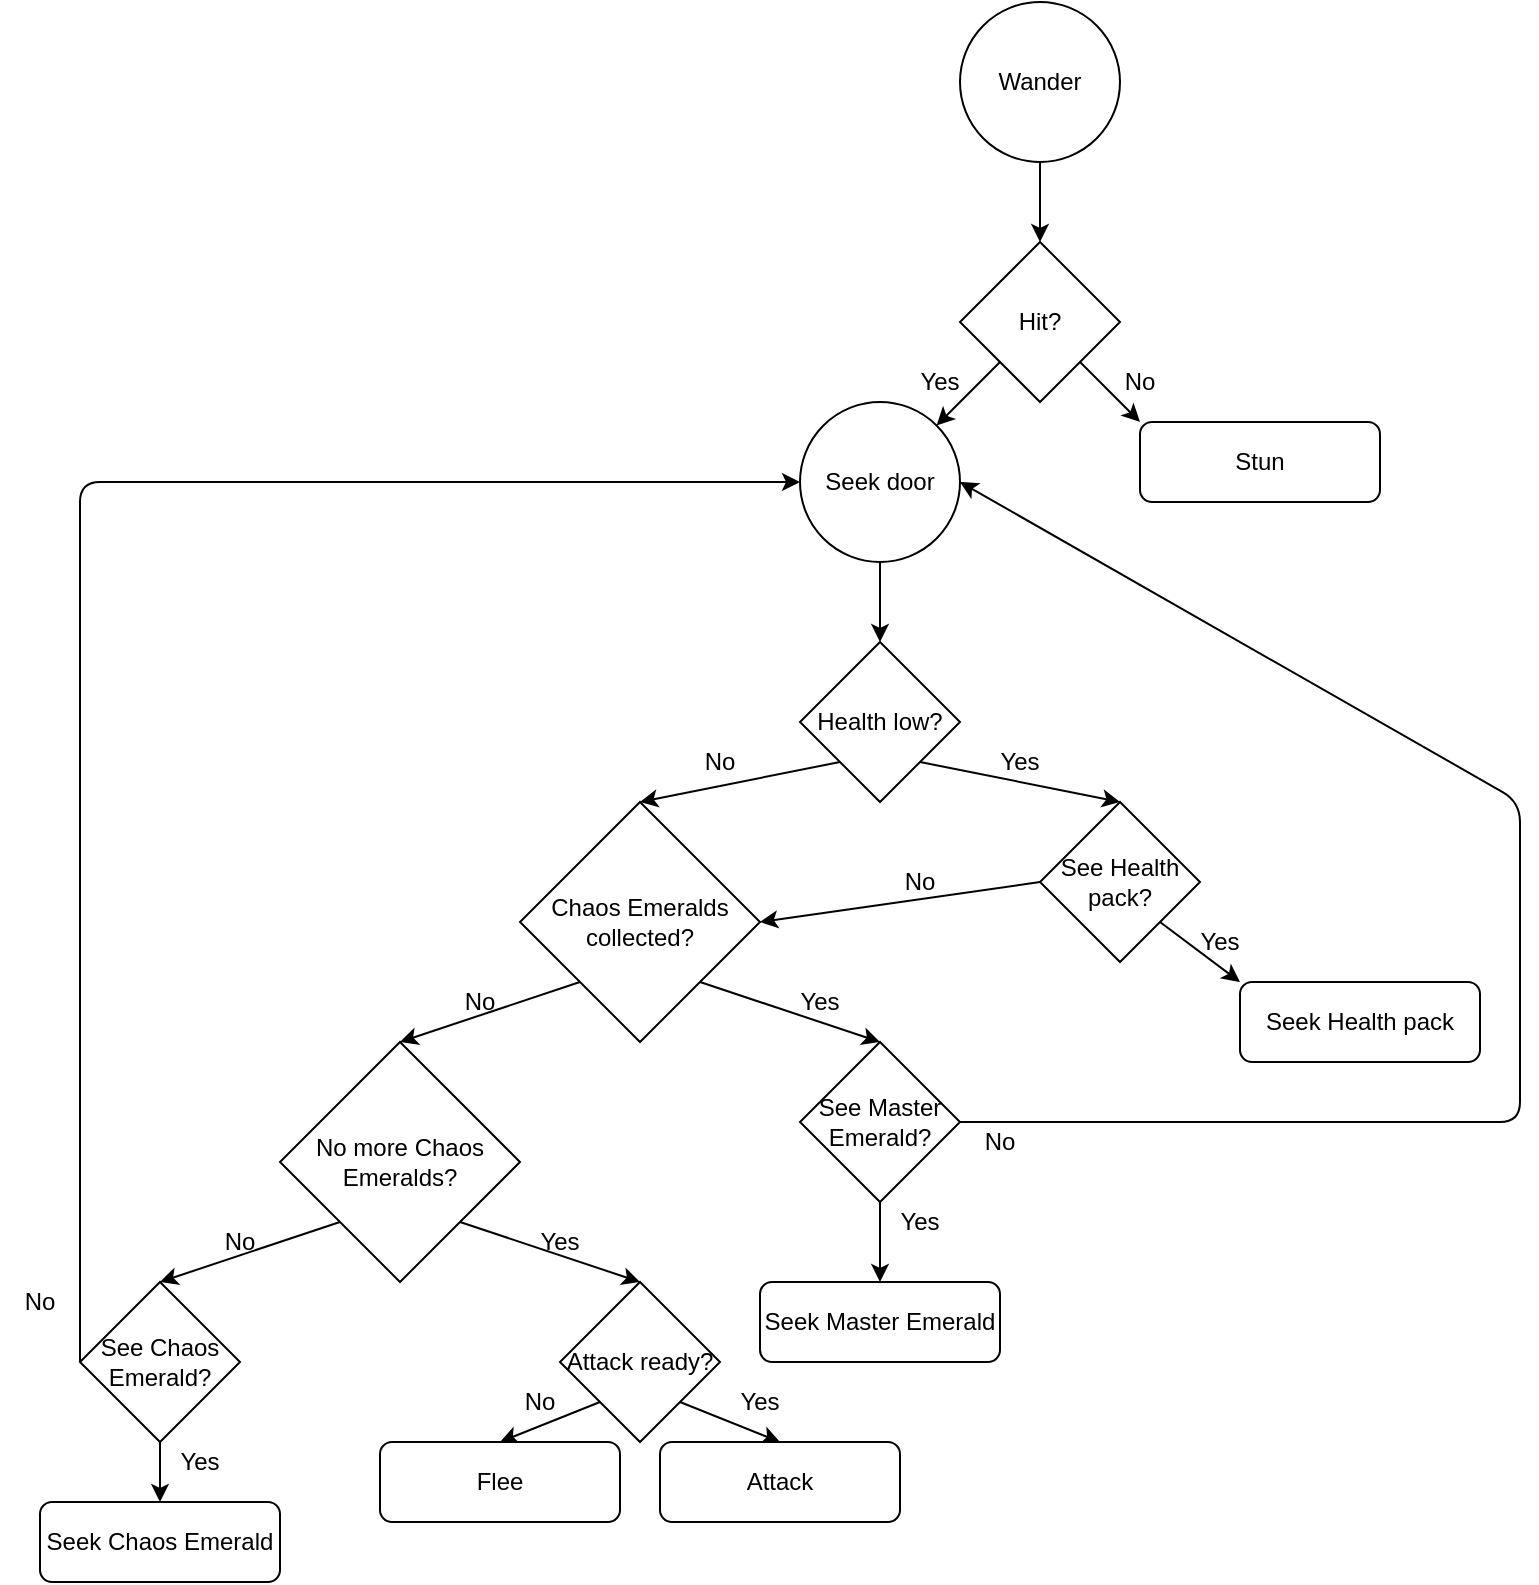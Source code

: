 <mxfile version="13.6.0" type="device" pages="7"><diagram id="C5RBs43oDa-KdzZeNtuy" name="Wander"><mxGraphModel dx="1422" dy="794" grid="1" gridSize="10" guides="1" tooltips="1" connect="1" arrows="1" fold="1" page="1" pageScale="1" pageWidth="827" pageHeight="1169" math="0" shadow="0"><root><mxCell id="WIyWlLk6GJQsqaUBKTNV-0"/><mxCell id="WIyWlLk6GJQsqaUBKTNV-1" parent="WIyWlLk6GJQsqaUBKTNV-0"/><mxCell id="GPPWr4UwK5AnrWrgYm5F-6" value="" style="endArrow=classic;html=1;entryX=1;entryY=0;entryDx=0;entryDy=0;exitX=0;exitY=1;exitDx=0;exitDy=0;" parent="WIyWlLk6GJQsqaUBKTNV-1" source="kFVKHrYUGm2g5uei1Wy8-0" target="2z_QXavpHrLt_1JzBXHo-14" edge="1"><mxGeometry width="50" height="50" relative="1" as="geometry"><mxPoint x="400" y="130" as="sourcePoint"/><mxPoint x="440" y="440" as="targetPoint"/></mxGeometry></mxCell><mxCell id="2z_QXavpHrLt_1JzBXHo-6" value="See Chaos Emerald?" style="rhombus;whiteSpace=wrap;html=1;" vertex="1" parent="WIyWlLk6GJQsqaUBKTNV-1"><mxGeometry x="80" y="680" width="80" height="80" as="geometry"/></mxCell><mxCell id="2z_QXavpHrLt_1JzBXHo-7" value="" style="endArrow=classic;html=1;exitX=0;exitY=1;exitDx=0;exitDy=0;entryX=0.5;entryY=0;entryDx=0;entryDy=0;" edge="1" parent="WIyWlLk6GJQsqaUBKTNV-1" source="QOUArUKwROuFGBEwv1a3-6" target="kdlE5JJVQnkuIX1N9aFR-1"><mxGeometry width="50" height="50" relative="1" as="geometry"><mxPoint x="420" y="280" as="sourcePoint"/><mxPoint x="440" y="390" as="targetPoint"/></mxGeometry></mxCell><mxCell id="2z_QXavpHrLt_1JzBXHo-8" value="" style="endArrow=classic;html=1;entryX=0;entryY=0.5;entryDx=0;entryDy=0;exitX=0;exitY=0.5;exitDx=0;exitDy=0;" edge="1" parent="WIyWlLk6GJQsqaUBKTNV-1" source="2z_QXavpHrLt_1JzBXHo-6" target="2z_QXavpHrLt_1JzBXHo-14"><mxGeometry width="50" height="50" relative="1" as="geometry"><mxPoint x="190" y="640" as="sourcePoint"/><mxPoint x="440" y="370" as="targetPoint"/><Array as="points"><mxPoint x="80" y="280"/></Array></mxGeometry></mxCell><mxCell id="2z_QXavpHrLt_1JzBXHo-9" value="No" style="text;html=1;strokeColor=none;fillColor=none;align=center;verticalAlign=middle;whiteSpace=wrap;rounded=0;" vertex="1" parent="WIyWlLk6GJQsqaUBKTNV-1"><mxGeometry x="380" y="410" width="40" height="20" as="geometry"/></mxCell><mxCell id="2z_QXavpHrLt_1JzBXHo-10" value="Seek Chaos Emerald" style="rounded=1;whiteSpace=wrap;html=1;" vertex="1" parent="WIyWlLk6GJQsqaUBKTNV-1"><mxGeometry x="60" y="790" width="120" height="40" as="geometry"/></mxCell><mxCell id="2z_QXavpHrLt_1JzBXHo-11" value="" style="endArrow=classic;html=1;exitX=0.5;exitY=1;exitDx=0;exitDy=0;entryX=0.5;entryY=0;entryDx=0;entryDy=0;" edge="1" parent="WIyWlLk6GJQsqaUBKTNV-1" source="2z_QXavpHrLt_1JzBXHo-6" target="2z_QXavpHrLt_1JzBXHo-10"><mxGeometry width="50" height="50" relative="1" as="geometry"><mxPoint x="390" y="420" as="sourcePoint"/><mxPoint x="440" y="370" as="targetPoint"/></mxGeometry></mxCell><mxCell id="2z_QXavpHrLt_1JzBXHo-12" value="Yes" style="text;html=1;strokeColor=none;fillColor=none;align=center;verticalAlign=middle;whiteSpace=wrap;rounded=0;" vertex="1" parent="WIyWlLk6GJQsqaUBKTNV-1"><mxGeometry x="120" y="760" width="40" height="20" as="geometry"/></mxCell><mxCell id="2z_QXavpHrLt_1JzBXHo-13" value="Wander" style="ellipse;whiteSpace=wrap;html=1;aspect=fixed;" vertex="1" parent="WIyWlLk6GJQsqaUBKTNV-1"><mxGeometry x="520" y="40" width="80" height="80" as="geometry"/></mxCell><mxCell id="2z_QXavpHrLt_1JzBXHo-14" value="Seek door" style="ellipse;whiteSpace=wrap;html=1;aspect=fixed;" vertex="1" parent="WIyWlLk6GJQsqaUBKTNV-1"><mxGeometry x="440" y="240" width="80" height="80" as="geometry"/></mxCell><mxCell id="QOUArUKwROuFGBEwv1a3-0" value="See Health pack?" style="rhombus;whiteSpace=wrap;html=1;" vertex="1" parent="WIyWlLk6GJQsqaUBKTNV-1"><mxGeometry x="560" y="440" width="80" height="80" as="geometry"/></mxCell><mxCell id="QOUArUKwROuFGBEwv1a3-1" value="" style="endArrow=classic;html=1;exitX=1;exitY=1;exitDx=0;exitDy=0;entryX=0.5;entryY=0;entryDx=0;entryDy=0;" edge="1" parent="WIyWlLk6GJQsqaUBKTNV-1" source="QOUArUKwROuFGBEwv1a3-6" target="QOUArUKwROuFGBEwv1a3-0"><mxGeometry width="50" height="50" relative="1" as="geometry"><mxPoint x="450" y="440" as="sourcePoint"/><mxPoint x="570" y="400" as="targetPoint"/></mxGeometry></mxCell><mxCell id="QOUArUKwROuFGBEwv1a3-2" value="" style="endArrow=classic;html=1;exitX=1;exitY=1;exitDx=0;exitDy=0;entryX=0;entryY=0;entryDx=0;entryDy=0;" edge="1" parent="WIyWlLk6GJQsqaUBKTNV-1" source="QOUArUKwROuFGBEwv1a3-0" target="QOUArUKwROuFGBEwv1a3-4"><mxGeometry width="50" height="50" relative="1" as="geometry"><mxPoint x="490" y="430" as="sourcePoint"/><mxPoint x="520" y="400" as="targetPoint"/></mxGeometry></mxCell><mxCell id="QOUArUKwROuFGBEwv1a3-3" value="Yes" style="text;html=1;strokeColor=none;fillColor=none;align=center;verticalAlign=middle;whiteSpace=wrap;rounded=0;" vertex="1" parent="WIyWlLk6GJQsqaUBKTNV-1"><mxGeometry x="630" y="500" width="40" height="20" as="geometry"/></mxCell><mxCell id="QOUArUKwROuFGBEwv1a3-4" value="Seek Health pack" style="rounded=1;whiteSpace=wrap;html=1;" vertex="1" parent="WIyWlLk6GJQsqaUBKTNV-1"><mxGeometry x="660" y="530" width="120" height="40" as="geometry"/></mxCell><mxCell id="QOUArUKwROuFGBEwv1a3-6" value="Health low?" style="rhombus;whiteSpace=wrap;html=1;" vertex="1" parent="WIyWlLk6GJQsqaUBKTNV-1"><mxGeometry x="440" y="360" width="80" height="80" as="geometry"/></mxCell><mxCell id="QOUArUKwROuFGBEwv1a3-7" value="" style="endArrow=classic;html=1;exitX=0.5;exitY=1;exitDx=0;exitDy=0;entryX=0.5;entryY=0;entryDx=0;entryDy=0;" edge="1" parent="WIyWlLk6GJQsqaUBKTNV-1" source="2z_QXavpHrLt_1JzBXHo-14" target="QOUArUKwROuFGBEwv1a3-6"><mxGeometry width="50" height="50" relative="1" as="geometry"><mxPoint x="390" y="420" as="sourcePoint"/><mxPoint x="440" y="370" as="targetPoint"/></mxGeometry></mxCell><mxCell id="QOUArUKwROuFGBEwv1a3-8" value="No" style="text;html=1;strokeColor=none;fillColor=none;align=center;verticalAlign=middle;whiteSpace=wrap;rounded=0;" vertex="1" parent="WIyWlLk6GJQsqaUBKTNV-1"><mxGeometry x="590" y="220" width="40" height="20" as="geometry"/></mxCell><mxCell id="QOUArUKwROuFGBEwv1a3-9" value="No" style="text;html=1;strokeColor=none;fillColor=none;align=center;verticalAlign=middle;whiteSpace=wrap;rounded=0;" vertex="1" parent="WIyWlLk6GJQsqaUBKTNV-1"><mxGeometry x="480" y="470" width="40" height="20" as="geometry"/></mxCell><mxCell id="QOUArUKwROuFGBEwv1a3-10" value="Yes" style="text;html=1;strokeColor=none;fillColor=none;align=center;verticalAlign=middle;whiteSpace=wrap;rounded=0;" vertex="1" parent="WIyWlLk6GJQsqaUBKTNV-1"><mxGeometry x="530" y="410" width="40" height="20" as="geometry"/></mxCell><mxCell id="kdlE5JJVQnkuIX1N9aFR-0" value="See Master Emerald?" style="rhombus;whiteSpace=wrap;html=1;" vertex="1" parent="WIyWlLk6GJQsqaUBKTNV-1"><mxGeometry x="440" y="560" width="80" height="80" as="geometry"/></mxCell><mxCell id="kdlE5JJVQnkuIX1N9aFR-1" value="Chaos Emeralds collected?" style="rhombus;whiteSpace=wrap;html=1;" vertex="1" parent="WIyWlLk6GJQsqaUBKTNV-1"><mxGeometry x="300" y="440" width="120" height="120" as="geometry"/></mxCell><mxCell id="kdlE5JJVQnkuIX1N9aFR-2" value="" style="endArrow=classic;html=1;exitX=1;exitY=1;exitDx=0;exitDy=0;entryX=0.5;entryY=0;entryDx=0;entryDy=0;" edge="1" parent="WIyWlLk6GJQsqaUBKTNV-1" source="kdlE5JJVQnkuIX1N9aFR-1" target="kdlE5JJVQnkuIX1N9aFR-0"><mxGeometry width="50" height="50" relative="1" as="geometry"><mxPoint x="390" y="400" as="sourcePoint"/><mxPoint x="440" y="350" as="targetPoint"/></mxGeometry></mxCell><mxCell id="kdlE5JJVQnkuIX1N9aFR-3" value="Yes" style="text;html=1;strokeColor=none;fillColor=none;align=center;verticalAlign=middle;whiteSpace=wrap;rounded=0;" vertex="1" parent="WIyWlLk6GJQsqaUBKTNV-1"><mxGeometry x="490" y="220" width="40" height="20" as="geometry"/></mxCell><mxCell id="kdlE5JJVQnkuIX1N9aFR-6" value="" style="endArrow=classic;html=1;exitX=0;exitY=1;exitDx=0;exitDy=0;entryX=0.5;entryY=0;entryDx=0;entryDy=0;" edge="1" parent="WIyWlLk6GJQsqaUBKTNV-1" source="kdlE5JJVQnkuIX1N9aFR-1" target="OnuHPWL3x0vaZFSQg2eP-8"><mxGeometry width="50" height="50" relative="1" as="geometry"><mxPoint x="390" y="400" as="sourcePoint"/><mxPoint x="160" y="560" as="targetPoint"/></mxGeometry></mxCell><mxCell id="kdlE5JJVQnkuIX1N9aFR-8" value="No" style="text;html=1;strokeColor=none;fillColor=none;align=center;verticalAlign=middle;whiteSpace=wrap;rounded=0;" vertex="1" parent="WIyWlLk6GJQsqaUBKTNV-1"><mxGeometry x="260" y="530" width="40" height="20" as="geometry"/></mxCell><mxCell id="kdlE5JJVQnkuIX1N9aFR-9" value="Seek Master Emerald" style="rounded=1;whiteSpace=wrap;html=1;" vertex="1" parent="WIyWlLk6GJQsqaUBKTNV-1"><mxGeometry x="420" y="680" width="120" height="40" as="geometry"/></mxCell><mxCell id="kdlE5JJVQnkuIX1N9aFR-10" value="Yes" style="text;html=1;strokeColor=none;fillColor=none;align=center;verticalAlign=middle;whiteSpace=wrap;rounded=0;" vertex="1" parent="WIyWlLk6GJQsqaUBKTNV-1"><mxGeometry x="430" y="530" width="40" height="20" as="geometry"/></mxCell><mxCell id="kdlE5JJVQnkuIX1N9aFR-11" value="" style="endArrow=classic;html=1;exitX=0.5;exitY=1;exitDx=0;exitDy=0;entryX=0.5;entryY=0;entryDx=0;entryDy=0;" edge="1" parent="WIyWlLk6GJQsqaUBKTNV-1" source="kdlE5JJVQnkuIX1N9aFR-0" target="kdlE5JJVQnkuIX1N9aFR-9"><mxGeometry width="50" height="50" relative="1" as="geometry"><mxPoint x="530" y="490" as="sourcePoint"/><mxPoint x="530" y="530" as="targetPoint"/></mxGeometry></mxCell><mxCell id="kdlE5JJVQnkuIX1N9aFR-12" value="" style="endArrow=classic;html=1;exitX=0;exitY=0.5;exitDx=0;exitDy=0;entryX=1;entryY=0.5;entryDx=0;entryDy=0;" edge="1" parent="WIyWlLk6GJQsqaUBKTNV-1" source="QOUArUKwROuFGBEwv1a3-0" target="kdlE5JJVQnkuIX1N9aFR-1"><mxGeometry width="50" height="50" relative="1" as="geometry"><mxPoint x="390" y="400" as="sourcePoint"/><mxPoint x="450" y="450" as="targetPoint"/></mxGeometry></mxCell><mxCell id="kFVKHrYUGm2g5uei1Wy8-0" value="Hit?" style="rhombus;whiteSpace=wrap;html=1;" vertex="1" parent="WIyWlLk6GJQsqaUBKTNV-1"><mxGeometry x="520" y="160" width="80" height="80" as="geometry"/></mxCell><mxCell id="kFVKHrYUGm2g5uei1Wy8-1" value="" style="endArrow=classic;html=1;exitX=0.5;exitY=1;exitDx=0;exitDy=0;entryX=0.5;entryY=0;entryDx=0;entryDy=0;" edge="1" parent="WIyWlLk6GJQsqaUBKTNV-1" source="2z_QXavpHrLt_1JzBXHo-13" target="kFVKHrYUGm2g5uei1Wy8-0"><mxGeometry width="50" height="50" relative="1" as="geometry"><mxPoint x="390" y="400" as="sourcePoint"/><mxPoint x="440" y="350" as="targetPoint"/></mxGeometry></mxCell><mxCell id="kFVKHrYUGm2g5uei1Wy8-3" value="" style="endArrow=classic;html=1;exitX=1;exitY=1;exitDx=0;exitDy=0;entryX=0;entryY=0;entryDx=0;entryDy=0;" edge="1" parent="WIyWlLk6GJQsqaUBKTNV-1" source="kFVKHrYUGm2g5uei1Wy8-0" target="kFVKHrYUGm2g5uei1Wy8-4"><mxGeometry width="50" height="50" relative="1" as="geometry"><mxPoint x="400" y="480" as="sourcePoint"/><mxPoint x="480" y="240" as="targetPoint"/></mxGeometry></mxCell><mxCell id="kFVKHrYUGm2g5uei1Wy8-4" value="Stun" style="rounded=1;whiteSpace=wrap;html=1;" vertex="1" parent="WIyWlLk6GJQsqaUBKTNV-1"><mxGeometry x="610" y="250" width="120" height="40" as="geometry"/></mxCell><mxCell id="kFVKHrYUGm2g5uei1Wy8-6" value="Yes" style="text;html=1;strokeColor=none;fillColor=none;align=center;verticalAlign=middle;whiteSpace=wrap;rounded=0;" vertex="1" parent="WIyWlLk6GJQsqaUBKTNV-1"><mxGeometry x="480" y="640" width="40" height="20" as="geometry"/></mxCell><mxCell id="kFVKHrYUGm2g5uei1Wy8-7" value="No" style="text;html=1;strokeColor=none;fillColor=none;align=center;verticalAlign=middle;whiteSpace=wrap;rounded=0;" vertex="1" parent="WIyWlLk6GJQsqaUBKTNV-1"><mxGeometry x="40" y="680" width="40" height="20" as="geometry"/></mxCell><mxCell id="OnuHPWL3x0vaZFSQg2eP-0" value="Attack ready?" style="rhombus;whiteSpace=wrap;html=1;" vertex="1" parent="WIyWlLk6GJQsqaUBKTNV-1"><mxGeometry x="320" y="680" width="80" height="80" as="geometry"/></mxCell><mxCell id="OnuHPWL3x0vaZFSQg2eP-1" value="" style="endArrow=classic;html=1;exitX=1;exitY=1;exitDx=0;exitDy=0;entryX=0.5;entryY=0;entryDx=0;entryDy=0;" edge="1" parent="WIyWlLk6GJQsqaUBKTNV-1" source="OnuHPWL3x0vaZFSQg2eP-0" target="OnuHPWL3x0vaZFSQg2eP-2"><mxGeometry width="50" height="50" relative="1" as="geometry"><mxPoint x="400" y="480" as="sourcePoint"/><mxPoint x="480" y="760" as="targetPoint"/></mxGeometry></mxCell><mxCell id="OnuHPWL3x0vaZFSQg2eP-2" value="Attack" style="rounded=1;whiteSpace=wrap;html=1;" vertex="1" parent="WIyWlLk6GJQsqaUBKTNV-1"><mxGeometry x="370" y="760" width="120" height="40" as="geometry"/></mxCell><mxCell id="OnuHPWL3x0vaZFSQg2eP-3" style="edgeStyle=orthogonalEdgeStyle;rounded=0;orthogonalLoop=1;jettySize=auto;html=1;exitX=0.5;exitY=1;exitDx=0;exitDy=0;" edge="1" parent="WIyWlLk6GJQsqaUBKTNV-1" source="OnuHPWL3x0vaZFSQg2eP-2" target="OnuHPWL3x0vaZFSQg2eP-2"><mxGeometry relative="1" as="geometry"/></mxCell><mxCell id="OnuHPWL3x0vaZFSQg2eP-4" value="" style="endArrow=classic;html=1;exitX=1;exitY=1;exitDx=0;exitDy=0;entryX=0.5;entryY=0;entryDx=0;entryDy=0;" edge="1" parent="WIyWlLk6GJQsqaUBKTNV-1" source="OnuHPWL3x0vaZFSQg2eP-8" target="OnuHPWL3x0vaZFSQg2eP-0"><mxGeometry width="50" height="50" relative="1" as="geometry"><mxPoint x="430" y="770" as="sourcePoint"/><mxPoint x="440" y="800" as="targetPoint"/></mxGeometry></mxCell><mxCell id="OnuHPWL3x0vaZFSQg2eP-8" value="No more Chaos Emeralds?" style="rhombus;whiteSpace=wrap;html=1;" vertex="1" parent="WIyWlLk6GJQsqaUBKTNV-1"><mxGeometry x="180" y="560" width="120" height="120" as="geometry"/></mxCell><mxCell id="OnuHPWL3x0vaZFSQg2eP-10" value="" style="endArrow=classic;html=1;exitX=0;exitY=1;exitDx=0;exitDy=0;entryX=0.5;entryY=0;entryDx=0;entryDy=0;" edge="1" parent="WIyWlLk6GJQsqaUBKTNV-1" source="OnuHPWL3x0vaZFSQg2eP-8" target="2z_QXavpHrLt_1JzBXHo-6"><mxGeometry width="50" height="50" relative="1" as="geometry"><mxPoint x="570" y="740" as="sourcePoint"/><mxPoint x="470" y="760" as="targetPoint"/></mxGeometry></mxCell><mxCell id="OnuHPWL3x0vaZFSQg2eP-11" value="No" style="text;html=1;strokeColor=none;fillColor=none;align=center;verticalAlign=middle;whiteSpace=wrap;rounded=0;" vertex="1" parent="WIyWlLk6GJQsqaUBKTNV-1"><mxGeometry x="140" y="650" width="40" height="20" as="geometry"/></mxCell><mxCell id="OnuHPWL3x0vaZFSQg2eP-16" value="" style="endArrow=classic;html=1;exitX=1;exitY=0.5;exitDx=0;exitDy=0;entryX=1;entryY=0.5;entryDx=0;entryDy=0;" edge="1" parent="WIyWlLk6GJQsqaUBKTNV-1" source="kdlE5JJVQnkuIX1N9aFR-0" target="2z_QXavpHrLt_1JzBXHo-14"><mxGeometry width="50" height="50" relative="1" as="geometry"><mxPoint x="680" y="585" as="sourcePoint"/><mxPoint x="750" y="350" as="targetPoint"/><Array as="points"><mxPoint x="800" y="600"/><mxPoint x="800" y="440"/></Array></mxGeometry></mxCell><mxCell id="OnuHPWL3x0vaZFSQg2eP-20" value="No" style="text;html=1;strokeColor=none;fillColor=none;align=center;verticalAlign=middle;whiteSpace=wrap;rounded=0;" vertex="1" parent="WIyWlLk6GJQsqaUBKTNV-1"><mxGeometry x="520" y="600" width="40" height="20" as="geometry"/></mxCell><mxCell id="OnuHPWL3x0vaZFSQg2eP-21" value="Yes" style="text;html=1;strokeColor=none;fillColor=none;align=center;verticalAlign=middle;whiteSpace=wrap;rounded=0;" vertex="1" parent="WIyWlLk6GJQsqaUBKTNV-1"><mxGeometry x="300" y="650" width="40" height="20" as="geometry"/></mxCell><mxCell id="OnuHPWL3x0vaZFSQg2eP-22" value="Yes" style="text;html=1;strokeColor=none;fillColor=none;align=center;verticalAlign=middle;whiteSpace=wrap;rounded=0;" vertex="1" parent="WIyWlLk6GJQsqaUBKTNV-1"><mxGeometry x="400" y="730" width="40" height="20" as="geometry"/></mxCell><mxCell id="OnuHPWL3x0vaZFSQg2eP-24" value="" style="endArrow=classic;html=1;exitX=0;exitY=1;exitDx=0;exitDy=0;entryX=0.5;entryY=0;entryDx=0;entryDy=0;" edge="1" parent="WIyWlLk6GJQsqaUBKTNV-1" source="OnuHPWL3x0vaZFSQg2eP-0" target="OnuHPWL3x0vaZFSQg2eP-27"><mxGeometry width="50" height="50" relative="1" as="geometry"><mxPoint x="620" y="680" as="sourcePoint"/><mxPoint x="320" y="760" as="targetPoint"/></mxGeometry></mxCell><mxCell id="OnuHPWL3x0vaZFSQg2eP-25" value="No" style="text;html=1;strokeColor=none;fillColor=none;align=center;verticalAlign=middle;whiteSpace=wrap;rounded=0;" vertex="1" parent="WIyWlLk6GJQsqaUBKTNV-1"><mxGeometry x="290" y="730" width="40" height="20" as="geometry"/></mxCell><mxCell id="OnuHPWL3x0vaZFSQg2eP-27" value="Flee" style="rounded=1;whiteSpace=wrap;html=1;" vertex="1" parent="WIyWlLk6GJQsqaUBKTNV-1"><mxGeometry x="230" y="760" width="120" height="40" as="geometry"/></mxCell></root></mxGraphModel></diagram><diagram id="pfbZgwtisJ5JapCNJhz6" name="Seek Chaos Emerald"><mxGraphModel dx="1422" dy="794" grid="1" gridSize="10" guides="1" tooltips="1" connect="1" arrows="1" fold="1" page="1" pageScale="1" pageWidth="827" pageHeight="1169" math="0" shadow="0"><root><mxCell id="GMQp9ekKnBOFBNRaPK3--0"/><mxCell id="GMQp9ekKnBOFBNRaPK3--1" parent="GMQp9ekKnBOFBNRaPK3--0"/><mxCell id="GMQp9ekKnBOFBNRaPK3--2" value="Seek Chaos Emerald" style="ellipse;whiteSpace=wrap;html=1;aspect=fixed;" vertex="1" parent="GMQp9ekKnBOFBNRaPK3--1"><mxGeometry x="400" y="40" width="80" height="80" as="geometry"/></mxCell><mxCell id="GMQp9ekKnBOFBNRaPK3--4" value="" style="endArrow=classic;html=1;exitX=0.5;exitY=1;exitDx=0;exitDy=0;entryX=0.5;entryY=0;entryDx=0;entryDy=0;" edge="1" parent="GMQp9ekKnBOFBNRaPK3--1" source="GMQp9ekKnBOFBNRaPK3--2" target="GMQp9ekKnBOFBNRaPK3--5"><mxGeometry width="50" height="50" relative="1" as="geometry"><mxPoint x="400" y="420" as="sourcePoint"/><mxPoint x="440" y="160" as="targetPoint"/></mxGeometry></mxCell><mxCell id="GMQp9ekKnBOFBNRaPK3--5" value="See Chaos Emerald?" style="rhombus;whiteSpace=wrap;html=1;" vertex="1" parent="GMQp9ekKnBOFBNRaPK3--1"><mxGeometry x="400" y="160" width="80" height="80" as="geometry"/></mxCell><mxCell id="GMQp9ekKnBOFBNRaPK3--6" value="" style="endArrow=classic;html=1;exitX=0;exitY=1;exitDx=0;exitDy=0;entryX=1;entryY=0;entryDx=0;entryDy=0;" edge="1" parent="GMQp9ekKnBOFBNRaPK3--1" source="GMQp9ekKnBOFBNRaPK3--5" target="GMQp9ekKnBOFBNRaPK3--7"><mxGeometry width="50" height="50" relative="1" as="geometry"><mxPoint x="380" y="260" as="sourcePoint"/><mxPoint x="380" y="260" as="targetPoint"/></mxGeometry></mxCell><mxCell id="GMQp9ekKnBOFBNRaPK3--7" value="Seek" style="ellipse;whiteSpace=wrap;html=1;aspect=fixed;" vertex="1" parent="GMQp9ekKnBOFBNRaPK3--1"><mxGeometry x="320" y="240" width="80" height="80" as="geometry"/></mxCell><mxCell id="ed0sBEwwdd1t-PBU6ef7-0" value="Yes" style="text;html=1;strokeColor=none;fillColor=none;align=center;verticalAlign=middle;whiteSpace=wrap;rounded=0;" vertex="1" parent="GMQp9ekKnBOFBNRaPK3--1"><mxGeometry x="370" y="210" width="40" height="20" as="geometry"/></mxCell><mxCell id="ed0sBEwwdd1t-PBU6ef7-1" value="" style="endArrow=classic;html=1;exitX=1;exitY=1;exitDx=0;exitDy=0;entryX=0;entryY=0;entryDx=0;entryDy=0;" edge="1" parent="GMQp9ekKnBOFBNRaPK3--1" source="GMQp9ekKnBOFBNRaPK3--5" target="ed0sBEwwdd1t-PBU6ef7-3"><mxGeometry width="50" height="50" relative="1" as="geometry"><mxPoint x="400" y="310" as="sourcePoint"/><mxPoint x="491.716" y="251.716" as="targetPoint"/></mxGeometry></mxCell><mxCell id="ed0sBEwwdd1t-PBU6ef7-3" value="Wander" style="rounded=1;whiteSpace=wrap;html=1;" vertex="1" parent="GMQp9ekKnBOFBNRaPK3--1"><mxGeometry x="490" y="250" width="120" height="40" as="geometry"/></mxCell><mxCell id="x4zWsG2RwkkZz7-py0tq-0" value="No" style="text;html=1;strokeColor=none;fillColor=none;align=center;verticalAlign=middle;whiteSpace=wrap;rounded=0;" vertex="1" parent="GMQp9ekKnBOFBNRaPK3--1"><mxGeometry x="480" y="210" width="40" height="20" as="geometry"/></mxCell><mxCell id="GBp3kGQAIomlF54M-B_K-0" value="" style="endArrow=classic;html=1;exitX=0.5;exitY=1;exitDx=0;exitDy=0;entryX=0.5;entryY=0;entryDx=0;entryDy=0;" edge="1" parent="GMQp9ekKnBOFBNRaPK3--1" source="GMQp9ekKnBOFBNRaPK3--7" target="GBp3kGQAIomlF54M-B_K-1"><mxGeometry width="50" height="50" relative="1" as="geometry"><mxPoint x="230" y="295" as="sourcePoint"/><mxPoint x="360" y="360" as="targetPoint"/></mxGeometry></mxCell><mxCell id="GBp3kGQAIomlF54M-B_K-1" value="Wander" style="rounded=1;whiteSpace=wrap;html=1;" vertex="1" parent="GMQp9ekKnBOFBNRaPK3--1"><mxGeometry x="300" y="360" width="120" height="40" as="geometry"/></mxCell></root></mxGraphModel></diagram><diagram id="kKR5eGNM12BqbMw67V6L" name="Seek Health pack"><mxGraphModel dx="1422" dy="794" grid="1" gridSize="10" guides="1" tooltips="1" connect="1" arrows="1" fold="1" page="1" pageScale="1" pageWidth="827" pageHeight="1169" math="0" shadow="0"><root><mxCell id="Dgwh91QPCh23449K1aVw-0"/><mxCell id="Dgwh91QPCh23449K1aVw-1" parent="Dgwh91QPCh23449K1aVw-0"/><mxCell id="Dgwh91QPCh23449K1aVw-3" value="Seek Health pack" style="ellipse;whiteSpace=wrap;html=1;aspect=fixed;" vertex="1" parent="Dgwh91QPCh23449K1aVw-1"><mxGeometry x="400" y="40" width="80" height="80" as="geometry"/></mxCell><mxCell id="Dgwh91QPCh23449K1aVw-4" value="" style="endArrow=classic;html=1;exitX=0.5;exitY=1;exitDx=0;exitDy=0;entryX=0.5;entryY=0;entryDx=0;entryDy=0;" edge="1" parent="Dgwh91QPCh23449K1aVw-1" source="Dgwh91QPCh23449K1aVw-3" target="z1eHUYd3lncLOqgS3sYi-0"><mxGeometry width="50" height="50" relative="1" as="geometry"><mxPoint x="400" y="420" as="sourcePoint"/><mxPoint x="440" y="160" as="targetPoint"/></mxGeometry></mxCell><mxCell id="z1eHUYd3lncLOqgS3sYi-0" value="See Health pack?" style="rhombus;whiteSpace=wrap;html=1;" vertex="1" parent="Dgwh91QPCh23449K1aVw-1"><mxGeometry x="400" y="160" width="80" height="80" as="geometry"/></mxCell><mxCell id="Dgb7rBGqd0mzX8sy_Pku-0" value="" style="endArrow=classic;html=1;exitX=0;exitY=1;exitDx=0;exitDy=0;entryX=1;entryY=0;entryDx=0;entryDy=0;" edge="1" parent="Dgwh91QPCh23449K1aVw-1" source="z1eHUYd3lncLOqgS3sYi-0" target="vh7FgL-jnvSZs2hFQ9W8-0"><mxGeometry width="50" height="50" relative="1" as="geometry"><mxPoint x="400" y="420" as="sourcePoint"/><mxPoint x="360" y="280" as="targetPoint"/></mxGeometry></mxCell><mxCell id="vh7FgL-jnvSZs2hFQ9W8-0" value="Seek" style="ellipse;whiteSpace=wrap;html=1;aspect=fixed;" vertex="1" parent="Dgwh91QPCh23449K1aVw-1"><mxGeometry x="320" y="240" width="80" height="80" as="geometry"/></mxCell><mxCell id="tl_S2yLtwutvTOg6YJwN-0" value="" style="endArrow=classic;html=1;exitX=0.5;exitY=1;exitDx=0;exitDy=0;" edge="1" parent="Dgwh91QPCh23449K1aVw-1" source="vh7FgL-jnvSZs2hFQ9W8-0" target="tl_S2yLtwutvTOg6YJwN-1"><mxGeometry width="50" height="50" relative="1" as="geometry"><mxPoint x="400" y="420" as="sourcePoint"/><mxPoint x="360" y="360" as="targetPoint"/></mxGeometry></mxCell><mxCell id="tl_S2yLtwutvTOg6YJwN-1" value="Wander" style="rounded=1;whiteSpace=wrap;html=1;" vertex="1" parent="Dgwh91QPCh23449K1aVw-1"><mxGeometry x="300" y="360" width="120" height="40" as="geometry"/></mxCell><mxCell id="tl_S2yLtwutvTOg6YJwN-2" value="" style="endArrow=classic;html=1;exitX=1;exitY=1;exitDx=0;exitDy=0;entryX=0;entryY=0;entryDx=0;entryDy=0;" edge="1" parent="Dgwh91QPCh23449K1aVw-1" source="z1eHUYd3lncLOqgS3sYi-0" target="tl_S2yLtwutvTOg6YJwN-3"><mxGeometry width="50" height="50" relative="1" as="geometry"><mxPoint x="400" y="420" as="sourcePoint"/><mxPoint x="510" y="260" as="targetPoint"/></mxGeometry></mxCell><mxCell id="tl_S2yLtwutvTOg6YJwN-3" value="Wander" style="rounded=1;whiteSpace=wrap;html=1;" vertex="1" parent="Dgwh91QPCh23449K1aVw-1"><mxGeometry x="490" y="250" width="120" height="40" as="geometry"/></mxCell><mxCell id="nj7JmXX0B6i9CdlUVQgB-0" value="Yes" style="text;html=1;strokeColor=none;fillColor=none;align=center;verticalAlign=middle;whiteSpace=wrap;rounded=0;" vertex="1" parent="Dgwh91QPCh23449K1aVw-1"><mxGeometry x="370" y="220" width="40" height="20" as="geometry"/></mxCell><mxCell id="nj7JmXX0B6i9CdlUVQgB-1" value="No" style="text;html=1;strokeColor=none;fillColor=none;align=center;verticalAlign=middle;whiteSpace=wrap;rounded=0;" vertex="1" parent="Dgwh91QPCh23449K1aVw-1"><mxGeometry x="470" y="220" width="40" height="20" as="geometry"/></mxCell></root></mxGraphModel></diagram><diagram id="rSGMGnrY6_nla_2Ua8bC" name="Seek Master Emerald"><mxGraphModel dx="1422" dy="794" grid="1" gridSize="10" guides="1" tooltips="1" connect="1" arrows="1" fold="1" page="1" pageScale="1" pageWidth="827" pageHeight="1169" math="0" shadow="0"><root><mxCell id="c7uI175Ew75nhizHSsyo-0"/><mxCell id="c7uI175Ew75nhizHSsyo-1" parent="c7uI175Ew75nhizHSsyo-0"/><mxCell id="c7uI175Ew75nhizHSsyo-2" value="Seek Master Emerald" style="ellipse;whiteSpace=wrap;html=1;aspect=fixed;" vertex="1" parent="c7uI175Ew75nhizHSsyo-1"><mxGeometry x="400" y="40" width="80" height="80" as="geometry"/></mxCell><mxCell id="c7uI175Ew75nhizHSsyo-3" value="" style="endArrow=classic;html=1;exitX=0.5;exitY=1;exitDx=0;exitDy=0;entryX=0.5;entryY=0;entryDx=0;entryDy=0;" edge="1" parent="c7uI175Ew75nhizHSsyo-1" source="c7uI175Ew75nhizHSsyo-2" target="SqhbtOkC9c-QLRGM0_6Q-0"><mxGeometry width="50" height="50" relative="1" as="geometry"><mxPoint x="400" y="420" as="sourcePoint"/><mxPoint x="440" y="160" as="targetPoint"/></mxGeometry></mxCell><mxCell id="SqhbtOkC9c-QLRGM0_6Q-0" value="See Master Emerald?" style="rhombus;whiteSpace=wrap;html=1;" vertex="1" parent="c7uI175Ew75nhizHSsyo-1"><mxGeometry x="400" y="160" width="80" height="80" as="geometry"/></mxCell><mxCell id="SqhbtOkC9c-QLRGM0_6Q-1" value="" style="endArrow=classic;html=1;exitX=0;exitY=1;exitDx=0;exitDy=0;entryX=1;entryY=0;entryDx=0;entryDy=0;" edge="1" parent="c7uI175Ew75nhizHSsyo-1" source="SqhbtOkC9c-QLRGM0_6Q-0" target="SqhbtOkC9c-QLRGM0_6Q-2"><mxGeometry width="50" height="50" relative="1" as="geometry"><mxPoint x="400" y="420" as="sourcePoint"/><mxPoint x="390" y="250" as="targetPoint"/></mxGeometry></mxCell><mxCell id="SqhbtOkC9c-QLRGM0_6Q-2" value="Seek" style="ellipse;whiteSpace=wrap;html=1;aspect=fixed;" vertex="1" parent="c7uI175Ew75nhizHSsyo-1"><mxGeometry x="320" y="240" width="80" height="80" as="geometry"/></mxCell><mxCell id="SqhbtOkC9c-QLRGM0_6Q-3" value="" style="endArrow=classic;html=1;exitX=0.5;exitY=1;exitDx=0;exitDy=0;entryX=0.5;entryY=0;entryDx=0;entryDy=0;" edge="1" parent="c7uI175Ew75nhizHSsyo-1" source="SqhbtOkC9c-QLRGM0_6Q-2" target="SqhbtOkC9c-QLRGM0_6Q-4"><mxGeometry width="50" height="50" relative="1" as="geometry"><mxPoint x="400" y="420" as="sourcePoint"/><mxPoint x="360" y="360" as="targetPoint"/></mxGeometry></mxCell><mxCell id="SqhbtOkC9c-QLRGM0_6Q-4" value="Wander" style="rounded=1;whiteSpace=wrap;html=1;" vertex="1" parent="c7uI175Ew75nhizHSsyo-1"><mxGeometry x="300" y="360" width="120" height="40" as="geometry"/></mxCell><mxCell id="bPc7G1718UCX4lYwe2DN-0" value="Wander" style="rounded=1;whiteSpace=wrap;html=1;" vertex="1" parent="c7uI175Ew75nhizHSsyo-1"><mxGeometry x="490" y="250" width="120" height="40" as="geometry"/></mxCell><mxCell id="bPc7G1718UCX4lYwe2DN-1" value="" style="endArrow=classic;html=1;exitX=1;exitY=1;exitDx=0;exitDy=0;entryX=0;entryY=0;entryDx=0;entryDy=0;" edge="1" parent="c7uI175Ew75nhizHSsyo-1" source="SqhbtOkC9c-QLRGM0_6Q-0" target="bPc7G1718UCX4lYwe2DN-0"><mxGeometry width="50" height="50" relative="1" as="geometry"><mxPoint x="430" y="230" as="sourcePoint"/><mxPoint x="398.284" y="261.716" as="targetPoint"/></mxGeometry></mxCell><mxCell id="c8Rh4OjQezdSxG-Pkk9M-0" style="edgeStyle=orthogonalEdgeStyle;rounded=0;orthogonalLoop=1;jettySize=auto;html=1;exitX=0.5;exitY=1;exitDx=0;exitDy=0;" edge="1" parent="c7uI175Ew75nhizHSsyo-1" source="bPc7G1718UCX4lYwe2DN-0" target="bPc7G1718UCX4lYwe2DN-0"><mxGeometry relative="1" as="geometry"/></mxCell><mxCell id="lWvYBU6n7lpbSf5JhVvk-0" value="Yes" style="text;html=1;strokeColor=none;fillColor=none;align=center;verticalAlign=middle;whiteSpace=wrap;rounded=0;" vertex="1" parent="c7uI175Ew75nhizHSsyo-1"><mxGeometry x="370" y="220" width="40" height="20" as="geometry"/></mxCell><mxCell id="lWvYBU6n7lpbSf5JhVvk-1" value="No" style="text;html=1;strokeColor=none;fillColor=none;align=center;verticalAlign=middle;whiteSpace=wrap;rounded=0;" vertex="1" parent="c7uI175Ew75nhizHSsyo-1"><mxGeometry x="470" y="220" width="40" height="20" as="geometry"/></mxCell></root></mxGraphModel></diagram><diagram id="WZwQwgCE2yIVPfE_N8AB" name="Stun"><mxGraphModel dx="1422" dy="794" grid="1" gridSize="10" guides="1" tooltips="1" connect="1" arrows="1" fold="1" page="1" pageScale="1" pageWidth="827" pageHeight="1169" math="0" shadow="0"><root><mxCell id="SE7mqkQfEp1IOeE65FXP-0"/><mxCell id="SE7mqkQfEp1IOeE65FXP-1" parent="SE7mqkQfEp1IOeE65FXP-0"/><mxCell id="SE7mqkQfEp1IOeE65FXP-2" value="Stun" style="ellipse;whiteSpace=wrap;html=1;aspect=fixed;" vertex="1" parent="SE7mqkQfEp1IOeE65FXP-1"><mxGeometry x="400" y="40" width="80" height="80" as="geometry"/></mxCell><mxCell id="SE7mqkQfEp1IOeE65FXP-3" value="" style="endArrow=classic;html=1;exitX=0.5;exitY=1;exitDx=0;exitDy=0;entryX=0.5;entryY=0;entryDx=0;entryDy=0;" edge="1" parent="SE7mqkQfEp1IOeE65FXP-1" source="SE7mqkQfEp1IOeE65FXP-2" target="SE7mqkQfEp1IOeE65FXP-4"><mxGeometry width="50" height="50" relative="1" as="geometry"><mxPoint x="390" y="430" as="sourcePoint"/><mxPoint x="440" y="160" as="targetPoint"/></mxGeometry></mxCell><mxCell id="SE7mqkQfEp1IOeE65FXP-4" value="Zero force for 3 seconds" style="ellipse;whiteSpace=wrap;html=1;aspect=fixed;" vertex="1" parent="SE7mqkQfEp1IOeE65FXP-1"><mxGeometry x="400" y="160" width="80" height="80" as="geometry"/></mxCell><mxCell id="SE7mqkQfEp1IOeE65FXP-5" value="Wander" style="rounded=1;whiteSpace=wrap;html=1;" vertex="1" parent="SE7mqkQfEp1IOeE65FXP-1"><mxGeometry x="380" y="280" width="120" height="40" as="geometry"/></mxCell><mxCell id="SE7mqkQfEp1IOeE65FXP-6" value="" style="endArrow=classic;html=1;exitX=0.5;exitY=1;exitDx=0;exitDy=0;entryX=0.5;entryY=0;entryDx=0;entryDy=0;" edge="1" parent="SE7mqkQfEp1IOeE65FXP-1" source="SE7mqkQfEp1IOeE65FXP-4" target="SE7mqkQfEp1IOeE65FXP-5"><mxGeometry width="50" height="50" relative="1" as="geometry"><mxPoint x="390" y="420" as="sourcePoint"/><mxPoint x="440" y="370" as="targetPoint"/></mxGeometry></mxCell></root></mxGraphModel></diagram><diagram id="edmiwY0HoI-_tf7nkbP3" name="Attack"><mxGraphModel dx="1422" dy="794" grid="1" gridSize="10" guides="1" tooltips="1" connect="1" arrows="1" fold="1" page="1" pageScale="1" pageWidth="827" pageHeight="1169" math="0" shadow="0"><root><mxCell id="gmLDBar54FeNwhkGO3HL-0"/><mxCell id="gmLDBar54FeNwhkGO3HL-1" parent="gmLDBar54FeNwhkGO3HL-0"/><mxCell id="gmLDBar54FeNwhkGO3HL-2" value="Attack" style="ellipse;whiteSpace=wrap;html=1;aspect=fixed;" vertex="1" parent="gmLDBar54FeNwhkGO3HL-1"><mxGeometry x="400" y="40" width="80" height="80" as="geometry"/></mxCell><mxCell id="gmLDBar54FeNwhkGO3HL-3" value="" style="endArrow=classic;html=1;exitX=0.5;exitY=1;exitDx=0;exitDy=0;entryX=0.5;entryY=0;entryDx=0;entryDy=0;" edge="1" parent="gmLDBar54FeNwhkGO3HL-1" source="gmLDBar54FeNwhkGO3HL-2" target="gmLDBar54FeNwhkGO3HL-4"><mxGeometry width="50" height="50" relative="1" as="geometry"><mxPoint x="390" y="430" as="sourcePoint"/><mxPoint x="440" y="160" as="targetPoint"/></mxGeometry></mxCell><mxCell id="gmLDBar54FeNwhkGO3HL-4" value="See Player?" style="rhombus;whiteSpace=wrap;html=1;" vertex="1" parent="gmLDBar54FeNwhkGO3HL-1"><mxGeometry x="400" y="160" width="80" height="80" as="geometry"/></mxCell><mxCell id="gmLDBar54FeNwhkGO3HL-5" value="" style="endArrow=classic;html=1;exitX=0;exitY=1;exitDx=0;exitDy=0;entryX=0.5;entryY=0;entryDx=0;entryDy=0;" edge="1" parent="gmLDBar54FeNwhkGO3HL-1" source="gmLDBar54FeNwhkGO3HL-4" target="-HgYNedhTK-2KkMQ4etu-3"><mxGeometry width="50" height="50" relative="1" as="geometry"><mxPoint x="390" y="430" as="sourcePoint"/><mxPoint x="360" y="240" as="targetPoint"/></mxGeometry></mxCell><mxCell id="-HgYNedhTK-2KkMQ4etu-0" value="Yes" style="text;html=1;strokeColor=none;fillColor=none;align=center;verticalAlign=middle;whiteSpace=wrap;rounded=0;" vertex="1" parent="gmLDBar54FeNwhkGO3HL-1"><mxGeometry x="360" y="210" width="40" height="20" as="geometry"/></mxCell><mxCell id="-HgYNedhTK-2KkMQ4etu-1" value="" style="endArrow=classic;html=1;exitX=1;exitY=1;exitDx=0;exitDy=0;entryX=0;entryY=0;entryDx=0;entryDy=0;" edge="1" parent="gmLDBar54FeNwhkGO3HL-1" source="gmLDBar54FeNwhkGO3HL-4" target="-HgYNedhTK-2KkMQ4etu-6"><mxGeometry width="50" height="50" relative="1" as="geometry"><mxPoint x="390" y="430" as="sourcePoint"/><mxPoint x="520" y="240" as="targetPoint"/></mxGeometry></mxCell><mxCell id="-HgYNedhTK-2KkMQ4etu-2" value="No" style="text;html=1;strokeColor=none;fillColor=none;align=center;verticalAlign=middle;whiteSpace=wrap;rounded=0;" vertex="1" parent="gmLDBar54FeNwhkGO3HL-1"><mxGeometry x="480" y="210" width="40" height="20" as="geometry"/></mxCell><mxCell id="-HgYNedhTK-2KkMQ4etu-3" value="Attack" style="ellipse;whiteSpace=wrap;html=1;aspect=fixed;" vertex="1" parent="gmLDBar54FeNwhkGO3HL-1"><mxGeometry x="320" y="240" width="80" height="80" as="geometry"/></mxCell><mxCell id="-HgYNedhTK-2KkMQ4etu-4" value="" style="endArrow=classic;html=1;exitX=0.5;exitY=1;exitDx=0;exitDy=0;" edge="1" parent="gmLDBar54FeNwhkGO3HL-1" source="-HgYNedhTK-2KkMQ4etu-3" target="-HgYNedhTK-2KkMQ4etu-5"><mxGeometry width="50" height="50" relative="1" as="geometry"><mxPoint x="390" y="430" as="sourcePoint"/><mxPoint x="360" y="360" as="targetPoint"/></mxGeometry></mxCell><mxCell id="-HgYNedhTK-2KkMQ4etu-5" value="Flee" style="rounded=1;whiteSpace=wrap;html=1;" vertex="1" parent="gmLDBar54FeNwhkGO3HL-1"><mxGeometry x="300" y="360" width="120" height="40" as="geometry"/></mxCell><mxCell id="-HgYNedhTK-2KkMQ4etu-6" value="Wander" style="rounded=1;whiteSpace=wrap;html=1;" vertex="1" parent="gmLDBar54FeNwhkGO3HL-1"><mxGeometry x="520" y="240" width="120" height="40" as="geometry"/></mxCell></root></mxGraphModel></diagram><diagram id="FmSt7Sn-sk67tvU91nvS" name="Flee"><mxGraphModel dx="1422" dy="794" grid="1" gridSize="10" guides="1" tooltips="1" connect="1" arrows="1" fold="1" page="1" pageScale="1" pageWidth="827" pageHeight="1169" math="0" shadow="0"><root><mxCell id="VZb1cRASg7oHH1I_bfaN-0"/><mxCell id="VZb1cRASg7oHH1I_bfaN-1" parent="VZb1cRASg7oHH1I_bfaN-0"/><mxCell id="VZb1cRASg7oHH1I_bfaN-2" value="Flee" style="ellipse;whiteSpace=wrap;html=1;aspect=fixed;" vertex="1" parent="VZb1cRASg7oHH1I_bfaN-1"><mxGeometry x="440" y="40" width="80" height="80" as="geometry"/></mxCell><mxCell id="VZb1cRASg7oHH1I_bfaN-3" value="" style="endArrow=classic;html=1;exitX=0.5;exitY=1;exitDx=0;exitDy=0;" edge="1" parent="VZb1cRASg7oHH1I_bfaN-1" source="VZb1cRASg7oHH1I_bfaN-2" target="VZb1cRASg7oHH1I_bfaN-4"><mxGeometry width="50" height="50" relative="1" as="geometry"><mxPoint x="390" y="430" as="sourcePoint"/><mxPoint x="480" y="160" as="targetPoint"/></mxGeometry></mxCell><mxCell id="VZb1cRASg7oHH1I_bfaN-4" value="See Player?" style="rhombus;whiteSpace=wrap;html=1;" vertex="1" parent="VZb1cRASg7oHH1I_bfaN-1"><mxGeometry x="440" y="160" width="80" height="80" as="geometry"/></mxCell><mxCell id="VZb1cRASg7oHH1I_bfaN-5" value="" style="endArrow=classic;html=1;exitX=0;exitY=1;exitDx=0;exitDy=0;" edge="1" parent="VZb1cRASg7oHH1I_bfaN-1" source="VZb1cRASg7oHH1I_bfaN-4" target="VZb1cRASg7oHH1I_bfaN-6"><mxGeometry width="50" height="50" relative="1" as="geometry"><mxPoint x="390" y="430" as="sourcePoint"/><mxPoint x="440" y="380" as="targetPoint"/></mxGeometry></mxCell><mxCell id="VZb1cRASg7oHH1I_bfaN-6" value="Flee" style="ellipse;whiteSpace=wrap;html=1;aspect=fixed;" vertex="1" parent="VZb1cRASg7oHH1I_bfaN-1"><mxGeometry x="360" y="240" width="80" height="80" as="geometry"/></mxCell><mxCell id="hKu6Rl0isbfrU_3S2vof-0" value="" style="endArrow=classic;html=1;exitX=1;exitY=1;exitDx=0;exitDy=0;entryX=0;entryY=0;entryDx=0;entryDy=0;" edge="1" parent="VZb1cRASg7oHH1I_bfaN-1" source="VZb1cRASg7oHH1I_bfaN-4" target="hKu6Rl0isbfrU_3S2vof-1"><mxGeometry width="50" height="50" relative="1" as="geometry"><mxPoint x="390" y="430" as="sourcePoint"/><mxPoint x="440" y="380" as="targetPoint"/></mxGeometry></mxCell><mxCell id="hKu6Rl0isbfrU_3S2vof-1" value="Wander" style="rounded=1;whiteSpace=wrap;html=1;" vertex="1" parent="VZb1cRASg7oHH1I_bfaN-1"><mxGeometry x="530" y="250" width="120" height="40" as="geometry"/></mxCell><mxCell id="hKu6Rl0isbfrU_3S2vof-2" value="" style="endArrow=classic;html=1;exitX=0.5;exitY=1;exitDx=0;exitDy=0;" edge="1" parent="VZb1cRASg7oHH1I_bfaN-1" source="VZb1cRASg7oHH1I_bfaN-6" target="hKu6Rl0isbfrU_3S2vof-3"><mxGeometry width="50" height="50" relative="1" as="geometry"><mxPoint x="390" y="430" as="sourcePoint"/><mxPoint x="440" y="380" as="targetPoint"/></mxGeometry></mxCell><mxCell id="hKu6Rl0isbfrU_3S2vof-3" value="Wander" style="rounded=1;whiteSpace=wrap;html=1;" vertex="1" parent="VZb1cRASg7oHH1I_bfaN-1"><mxGeometry x="340" y="360" width="120" height="40" as="geometry"/></mxCell><mxCell id="ITrfhwxJD5h00lpwmJui-0" value="Yes" style="text;html=1;strokeColor=none;fillColor=none;align=center;verticalAlign=middle;whiteSpace=wrap;rounded=0;" vertex="1" parent="VZb1cRASg7oHH1I_bfaN-1"><mxGeometry x="414" y="220" width="40" height="20" as="geometry"/></mxCell><mxCell id="ITrfhwxJD5h00lpwmJui-1" value="No" style="text;html=1;strokeColor=none;fillColor=none;align=center;verticalAlign=middle;whiteSpace=wrap;rounded=0;" vertex="1" parent="VZb1cRASg7oHH1I_bfaN-1"><mxGeometry x="510" y="220" width="40" height="20" as="geometry"/></mxCell></root></mxGraphModel></diagram></mxfile>